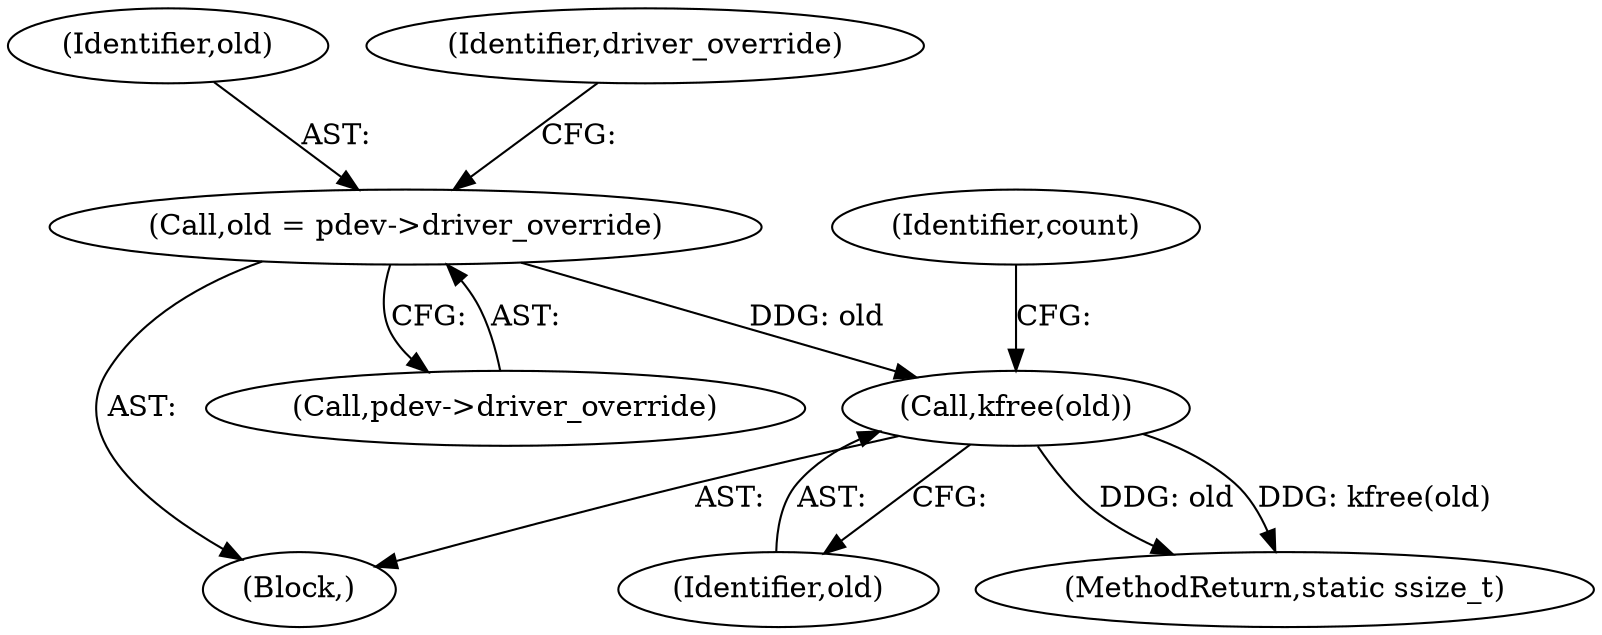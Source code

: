 digraph "0_linux_6265539776a0810b7ce6398c27866ddb9c6bd154_0@API" {
"1000171" [label="(Call,kfree(old))"];
"1000146" [label="(Call,old = pdev->driver_override)"];
"1000172" [label="(Identifier,old)"];
"1000105" [label="(Block,)"];
"1000147" [label="(Identifier,old)"];
"1000175" [label="(MethodReturn,static ssize_t)"];
"1000171" [label="(Call,kfree(old))"];
"1000146" [label="(Call,old = pdev->driver_override)"];
"1000148" [label="(Call,pdev->driver_override)"];
"1000174" [label="(Identifier,count)"];
"1000153" [label="(Identifier,driver_override)"];
"1000171" -> "1000105"  [label="AST: "];
"1000171" -> "1000172"  [label="CFG: "];
"1000172" -> "1000171"  [label="AST: "];
"1000174" -> "1000171"  [label="CFG: "];
"1000171" -> "1000175"  [label="DDG: old"];
"1000171" -> "1000175"  [label="DDG: kfree(old)"];
"1000146" -> "1000171"  [label="DDG: old"];
"1000146" -> "1000105"  [label="AST: "];
"1000146" -> "1000148"  [label="CFG: "];
"1000147" -> "1000146"  [label="AST: "];
"1000148" -> "1000146"  [label="AST: "];
"1000153" -> "1000146"  [label="CFG: "];
}
